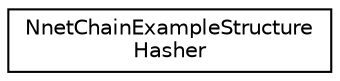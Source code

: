 digraph "Graphical Class Hierarchy"
{
  edge [fontname="Helvetica",fontsize="10",labelfontname="Helvetica",labelfontsize="10"];
  node [fontname="Helvetica",fontsize="10",shape=record];
  rankdir="LR";
  Node0 [label="NnetChainExampleStructure\lHasher",height=0.2,width=0.4,color="black", fillcolor="white", style="filled",URL="$structkaldi_1_1nnet3_1_1NnetChainExampleStructureHasher.html",tooltip="This hashing object hashes just the structural aspects of the NnetExample without looking at the valu..."];
}
